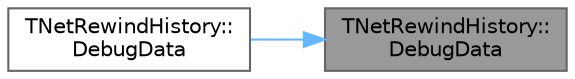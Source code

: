 digraph "TNetRewindHistory::DebugData"
{
 // INTERACTIVE_SVG=YES
 // LATEX_PDF_SIZE
  bgcolor="transparent";
  edge [fontname=Helvetica,fontsize=10,labelfontname=Helvetica,labelfontsize=10];
  node [fontname=Helvetica,fontsize=10,shape=box,height=0.2,width=0.4];
  rankdir="RL";
  Node1 [id="Node000001",label="TNetRewindHistory::\lDebugData",height=0.2,width=0.4,color="gray40", fillcolor="grey60", style="filled", fontcolor="black",tooltip="Debug the data from the archive."];
  Node1 -> Node2 [id="edge1_Node000001_Node000002",dir="back",color="steelblue1",style="solid",tooltip=" "];
  Node2 [id="Node000002",label="TNetRewindHistory::\lDebugData",height=0.2,width=0.4,color="grey40", fillcolor="white", style="filled",URL="$de/d6f/structTNetRewindHistory.html#a0e85a1a9fe2157e163ae561eab15cf89",tooltip="Print custom string along with values for each entry in history."];
}
